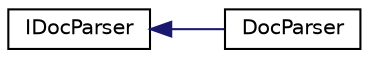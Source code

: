 digraph "Graphical Class Hierarchy"
{
 // LATEX_PDF_SIZE
  edge [fontname="Helvetica",fontsize="10",labelfontname="Helvetica",labelfontsize="10"];
  node [fontname="Helvetica",fontsize="10",shape=record];
  rankdir="LR";
  Node0 [label="IDocParser",height=0.2,width=0.4,color="black", fillcolor="white", style="filled",URL="$classIDocParser.html",tooltip=" "];
  Node0 -> Node1 [dir="back",color="midnightblue",fontsize="10",style="solid",fontname="Helvetica"];
  Node1 [label="DocParser",height=0.2,width=0.4,color="black", fillcolor="white", style="filled",URL="$classDocParser.html",tooltip=" "];
}
